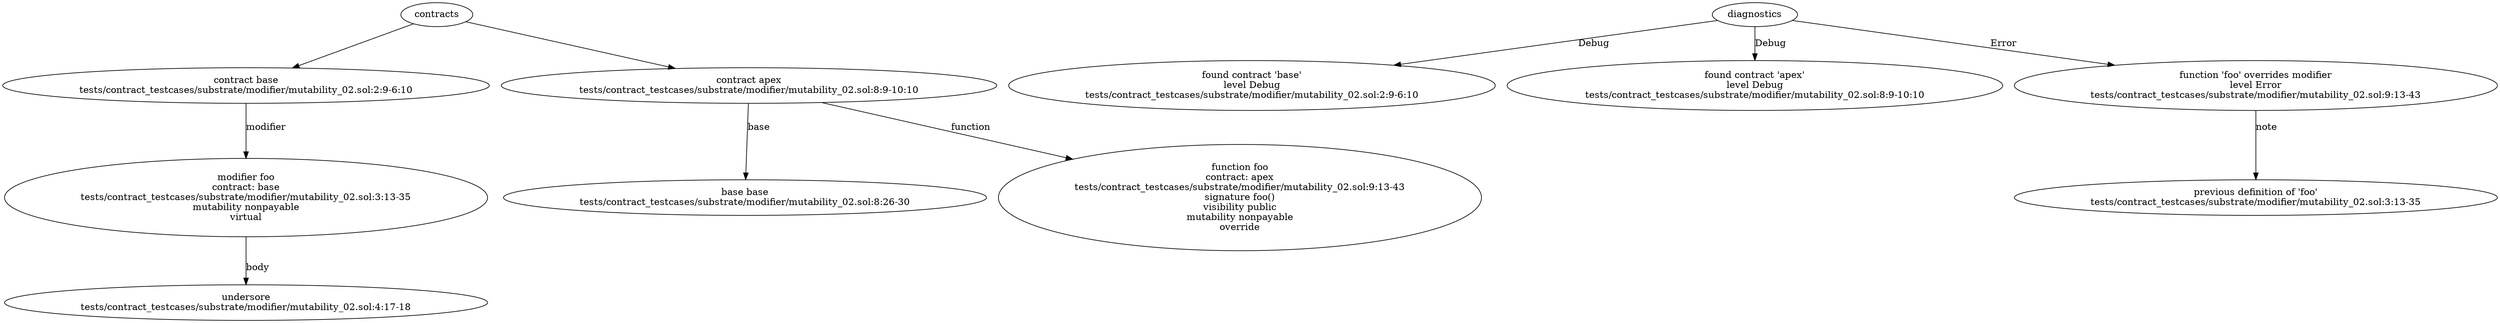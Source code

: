 strict digraph "tests/contract_testcases/substrate/modifier/mutability_02.sol" {
	contract [label="contract base\ntests/contract_testcases/substrate/modifier/mutability_02.sol:2:9-6:10"]
	foo [label="modifier foo\ncontract: base\ntests/contract_testcases/substrate/modifier/mutability_02.sol:3:13-35\nmutability nonpayable\nvirtual"]
	underscore [label="undersore\ntests/contract_testcases/substrate/modifier/mutability_02.sol:4:17-18"]
	contract_4 [label="contract apex\ntests/contract_testcases/substrate/modifier/mutability_02.sol:8:9-10:10"]
	base [label="base base\ntests/contract_testcases/substrate/modifier/mutability_02.sol:8:26-30"]
	foo_6 [label="function foo\ncontract: apex\ntests/contract_testcases/substrate/modifier/mutability_02.sol:9:13-43\nsignature foo()\nvisibility public\nmutability nonpayable\noverride"]
	diagnostic [label="found contract 'base'\nlevel Debug\ntests/contract_testcases/substrate/modifier/mutability_02.sol:2:9-6:10"]
	diagnostic_9 [label="found contract 'apex'\nlevel Debug\ntests/contract_testcases/substrate/modifier/mutability_02.sol:8:9-10:10"]
	diagnostic_10 [label="function 'foo' overrides modifier\nlevel Error\ntests/contract_testcases/substrate/modifier/mutability_02.sol:9:13-43"]
	note [label="previous definition of 'foo'\ntests/contract_testcases/substrate/modifier/mutability_02.sol:3:13-35"]
	contracts -> contract
	contract -> foo [label="modifier"]
	foo -> underscore [label="body"]
	contracts -> contract_4
	contract_4 -> base [label="base"]
	contract_4 -> foo_6 [label="function"]
	diagnostics -> diagnostic [label="Debug"]
	diagnostics -> diagnostic_9 [label="Debug"]
	diagnostics -> diagnostic_10 [label="Error"]
	diagnostic_10 -> note [label="note"]
}
